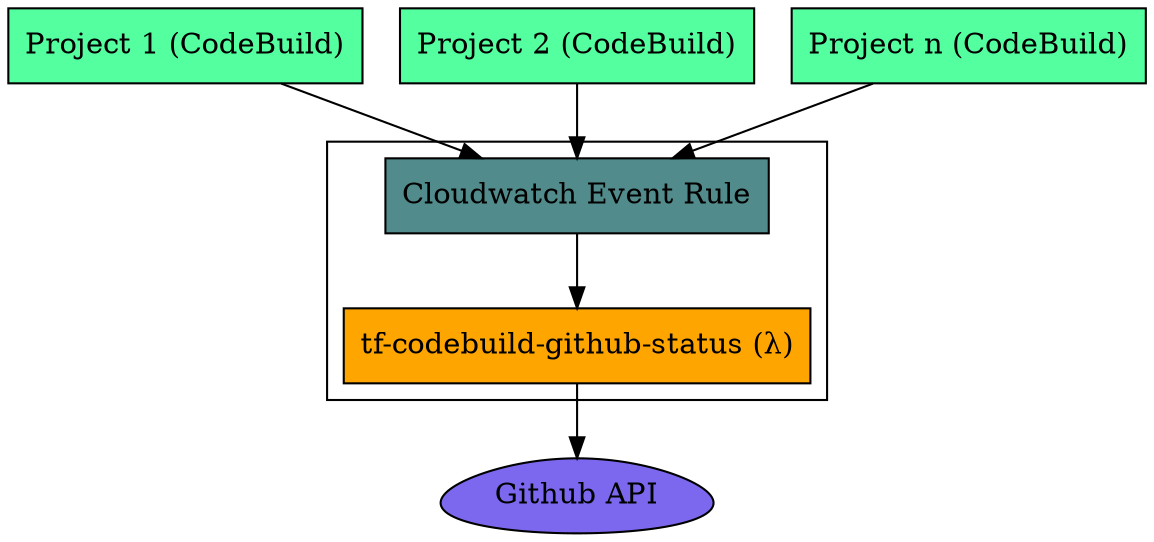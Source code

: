 digraph architecture {
  github [label="Github API" shape="egg" fillcolor="mediumslateblue" style="filled"];
  cb1 [label="Project 1 (CodeBuild)" shape="rect" fillcolor="seagreen1" style="filled"];
  cb2 [label="Project 2 (CodeBuild)" shape="rect" fillcolor="seagreen1" style="filled"];
  cb3 [label="Project n (CodeBuild)" shape="rect" fillcolor="seagreen1" style="filled"];

  subgraph cluster_gw {
    color="black";
    cloudwatch [label="Cloudwatch Event Rule" shape="rect" fillcolor="darkslategray4" style="filled"];
    fn [label="tf-codebuild-github-status (λ)" shape="rect" fillcolor="orange" style="filled"];

    cloudwatch -> fn;
  }

  cb1,cb2,cb3 -> cloudwatch
  fn -> github
}
